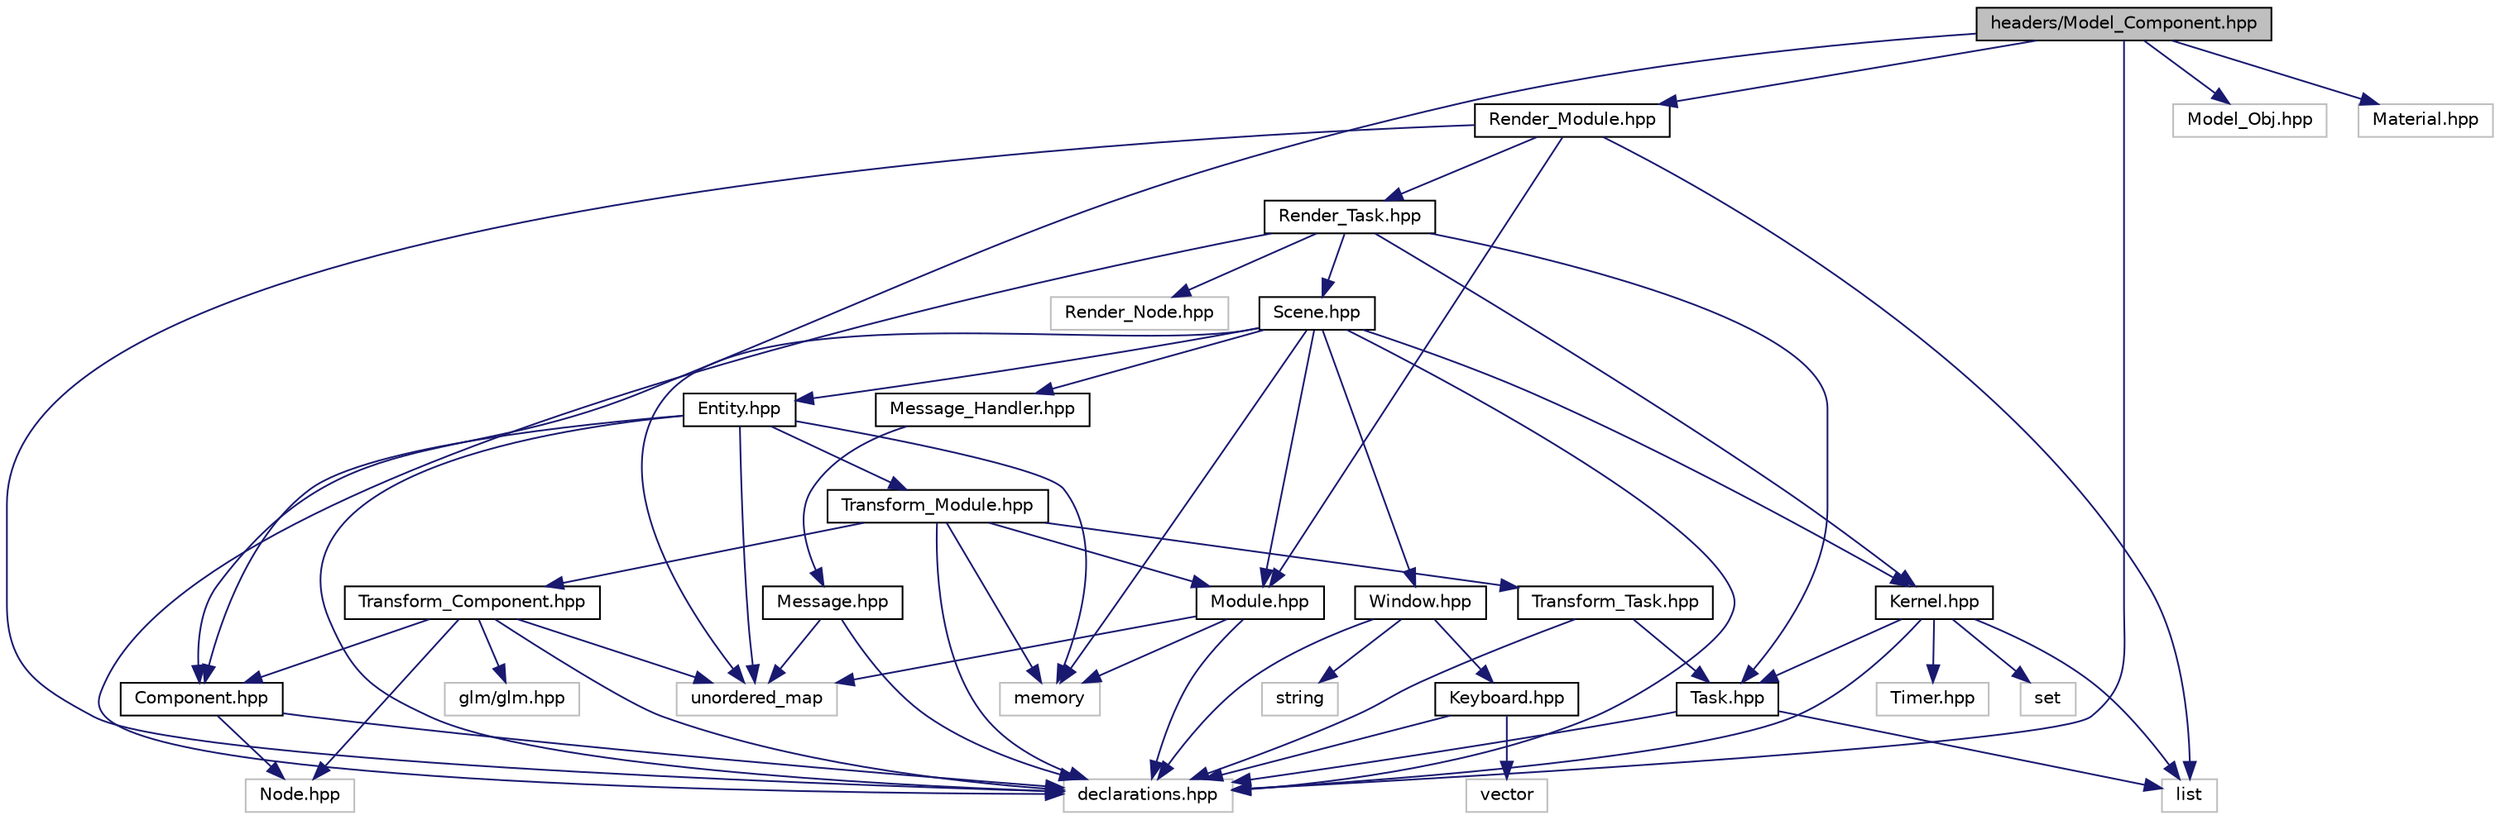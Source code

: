 digraph "headers/Model_Component.hpp"
{
 // LATEX_PDF_SIZE
  edge [fontname="Helvetica",fontsize="10",labelfontname="Helvetica",labelfontsize="10"];
  node [fontname="Helvetica",fontsize="10",shape=record];
  Node0 [label="headers/Model_Component.hpp",height=0.2,width=0.4,color="black", fillcolor="grey75", style="filled", fontcolor="black",tooltip="Component that stores a 3d mesh and process it's information and attributes."];
  Node0 -> Node1 [color="midnightblue",fontsize="10",style="solid"];
  Node1 [label="declarations.hpp",height=0.2,width=0.4,color="grey75", fillcolor="white", style="filled",tooltip=" "];
  Node0 -> Node2 [color="midnightblue",fontsize="10",style="solid"];
  Node2 [label="Component.hpp",height=0.2,width=0.4,color="black", fillcolor="white", style="filled",URL="$da/d5c/_component_8hpp.html",tooltip=" "];
  Node2 -> Node1 [color="midnightblue",fontsize="10",style="solid"];
  Node2 -> Node3 [color="midnightblue",fontsize="10",style="solid"];
  Node3 [label="Node.hpp",height=0.2,width=0.4,color="grey75", fillcolor="white", style="filled",tooltip=" "];
  Node0 -> Node4 [color="midnightblue",fontsize="10",style="solid"];
  Node4 [label="Render_Module.hpp",height=0.2,width=0.4,color="black", fillcolor="white", style="filled",URL="$de/d59/_render___module_8hpp.html",tooltip="Module of the render type components (model, camera and light). Create components and store the task ..."];
  Node4 -> Node1 [color="midnightblue",fontsize="10",style="solid"];
  Node4 -> Node5 [color="midnightblue",fontsize="10",style="solid"];
  Node5 [label="Module.hpp",height=0.2,width=0.4,color="black", fillcolor="white", style="filled",URL="$db/db6/_module_8hpp.html",tooltip=" "];
  Node5 -> Node1 [color="midnightblue",fontsize="10",style="solid"];
  Node5 -> Node6 [color="midnightblue",fontsize="10",style="solid"];
  Node6 [label="memory",height=0.2,width=0.4,color="grey75", fillcolor="white", style="filled",tooltip=" "];
  Node5 -> Node7 [color="midnightblue",fontsize="10",style="solid"];
  Node7 [label="unordered_map",height=0.2,width=0.4,color="grey75", fillcolor="white", style="filled",tooltip=" "];
  Node4 -> Node8 [color="midnightblue",fontsize="10",style="solid"];
  Node8 [label="Render_Task.hpp",height=0.2,width=0.4,color="black", fillcolor="white", style="filled",URL="$db/df5/_render___task_8hpp.html",tooltip="Task of the render module."];
  Node8 -> Node1 [color="midnightblue",fontsize="10",style="solid"];
  Node8 -> Node9 [color="midnightblue",fontsize="10",style="solid"];
  Node9 [label="Task.hpp",height=0.2,width=0.4,color="black", fillcolor="white", style="filled",URL="$d6/d1e/_task_8hpp.html",tooltip=" "];
  Node9 -> Node1 [color="midnightblue",fontsize="10",style="solid"];
  Node9 -> Node10 [color="midnightblue",fontsize="10",style="solid"];
  Node10 [label="list",height=0.2,width=0.4,color="grey75", fillcolor="white", style="filled",tooltip=" "];
  Node8 -> Node11 [color="midnightblue",fontsize="10",style="solid"];
  Node11 [label="Render_Node.hpp",height=0.2,width=0.4,color="grey75", fillcolor="white", style="filled",tooltip=" "];
  Node8 -> Node12 [color="midnightblue",fontsize="10",style="solid"];
  Node12 [label="Kernel.hpp",height=0.2,width=0.4,color="black", fillcolor="white", style="filled",URL="$dd/d8b/_kernel_8hpp.html",tooltip=" "];
  Node12 -> Node1 [color="midnightblue",fontsize="10",style="solid"];
  Node12 -> Node9 [color="midnightblue",fontsize="10",style="solid"];
  Node12 -> Node10 [color="midnightblue",fontsize="10",style="solid"];
  Node12 -> Node13 [color="midnightblue",fontsize="10",style="solid"];
  Node13 [label="Timer.hpp",height=0.2,width=0.4,color="grey75", fillcolor="white", style="filled",tooltip=" "];
  Node12 -> Node14 [color="midnightblue",fontsize="10",style="solid"];
  Node14 [label="set",height=0.2,width=0.4,color="grey75", fillcolor="white", style="filled",tooltip=" "];
  Node8 -> Node15 [color="midnightblue",fontsize="10",style="solid"];
  Node15 [label="Scene.hpp",height=0.2,width=0.4,color="black", fillcolor="white", style="filled",URL="$d0/d8f/_scene_8hpp.html",tooltip=" "];
  Node15 -> Node1 [color="midnightblue",fontsize="10",style="solid"];
  Node15 -> Node16 [color="midnightblue",fontsize="10",style="solid"];
  Node16 [label="Entity.hpp",height=0.2,width=0.4,color="black", fillcolor="white", style="filled",URL="$d2/db6/_entity_8hpp.html",tooltip="Entity class. An entity is an object that belongs to an engine's scene and has components."];
  Node16 -> Node1 [color="midnightblue",fontsize="10",style="solid"];
  Node16 -> Node2 [color="midnightblue",fontsize="10",style="solid"];
  Node16 -> Node17 [color="midnightblue",fontsize="10",style="solid"];
  Node17 [label="Transform_Module.hpp",height=0.2,width=0.4,color="black", fillcolor="white", style="filled",URL="$d3/dfa/_transform___module_8hpp.html",tooltip="Module of the transform components."];
  Node17 -> Node1 [color="midnightblue",fontsize="10",style="solid"];
  Node17 -> Node5 [color="midnightblue",fontsize="10",style="solid"];
  Node17 -> Node18 [color="midnightblue",fontsize="10",style="solid"];
  Node18 [label="Transform_Component.hpp",height=0.2,width=0.4,color="black", fillcolor="white", style="filled",URL="$d1/d74/_transform___component_8hpp.html",tooltip="Component in charge of process the transformation matrices(position, scale, rotation) and the visibil..."];
  Node18 -> Node1 [color="midnightblue",fontsize="10",style="solid"];
  Node18 -> Node2 [color="midnightblue",fontsize="10",style="solid"];
  Node18 -> Node3 [color="midnightblue",fontsize="10",style="solid"];
  Node18 -> Node19 [color="midnightblue",fontsize="10",style="solid"];
  Node19 [label="glm/glm.hpp",height=0.2,width=0.4,color="grey75", fillcolor="white", style="filled",tooltip=" "];
  Node18 -> Node7 [color="midnightblue",fontsize="10",style="solid"];
  Node17 -> Node20 [color="midnightblue",fontsize="10",style="solid"];
  Node20 [label="Transform_Task.hpp",height=0.2,width=0.4,color="black", fillcolor="white", style="filled",URL="$dc/d1d/_transform___task_8hpp.html",tooltip="Process all events in which the components are affected or modified."];
  Node20 -> Node1 [color="midnightblue",fontsize="10",style="solid"];
  Node20 -> Node9 [color="midnightblue",fontsize="10",style="solid"];
  Node17 -> Node6 [color="midnightblue",fontsize="10",style="solid"];
  Node16 -> Node7 [color="midnightblue",fontsize="10",style="solid"];
  Node16 -> Node6 [color="midnightblue",fontsize="10",style="solid"];
  Node15 -> Node5 [color="midnightblue",fontsize="10",style="solid"];
  Node15 -> Node12 [color="midnightblue",fontsize="10",style="solid"];
  Node15 -> Node21 [color="midnightblue",fontsize="10",style="solid"];
  Node21 [label="Message_Handler.hpp",height=0.2,width=0.4,color="black", fillcolor="white", style="filled",URL="$d2/d26/_message___handler_8hpp.html",tooltip="Process and save the messages and listeners."];
  Node21 -> Node22 [color="midnightblue",fontsize="10",style="solid"];
  Node22 [label="Message.hpp",height=0.2,width=0.4,color="black", fillcolor="white", style="filled",URL="$dc/dbc/_message_8hpp.html",tooltip=" "];
  Node22 -> Node1 [color="midnightblue",fontsize="10",style="solid"];
  Node22 -> Node7 [color="midnightblue",fontsize="10",style="solid"];
  Node15 -> Node23 [color="midnightblue",fontsize="10",style="solid"];
  Node23 [label="Window.hpp",height=0.2,width=0.4,color="black", fillcolor="white", style="filled",URL="$de/d0b/_window_8hpp.html",tooltip=" "];
  Node23 -> Node24 [color="midnightblue",fontsize="10",style="solid"];
  Node24 [label="string",height=0.2,width=0.4,color="grey75", fillcolor="white", style="filled",tooltip=" "];
  Node23 -> Node25 [color="midnightblue",fontsize="10",style="solid"];
  Node25 [label="Keyboard.hpp",height=0.2,width=0.4,color="black", fillcolor="white", style="filled",URL="$db/ddd/_keyboard_8hpp.html",tooltip=" "];
  Node25 -> Node1 [color="midnightblue",fontsize="10",style="solid"];
  Node25 -> Node26 [color="midnightblue",fontsize="10",style="solid"];
  Node26 [label="vector",height=0.2,width=0.4,color="grey75", fillcolor="white", style="filled",tooltip=" "];
  Node23 -> Node1 [color="midnightblue",fontsize="10",style="solid"];
  Node15 -> Node7 [color="midnightblue",fontsize="10",style="solid"];
  Node15 -> Node6 [color="midnightblue",fontsize="10",style="solid"];
  Node4 -> Node10 [color="midnightblue",fontsize="10",style="solid"];
  Node0 -> Node27 [color="midnightblue",fontsize="10",style="solid"];
  Node27 [label="Model_Obj.hpp",height=0.2,width=0.4,color="grey75", fillcolor="white", style="filled",tooltip=" "];
  Node0 -> Node28 [color="midnightblue",fontsize="10",style="solid"];
  Node28 [label="Material.hpp",height=0.2,width=0.4,color="grey75", fillcolor="white", style="filled",tooltip=" "];
}
